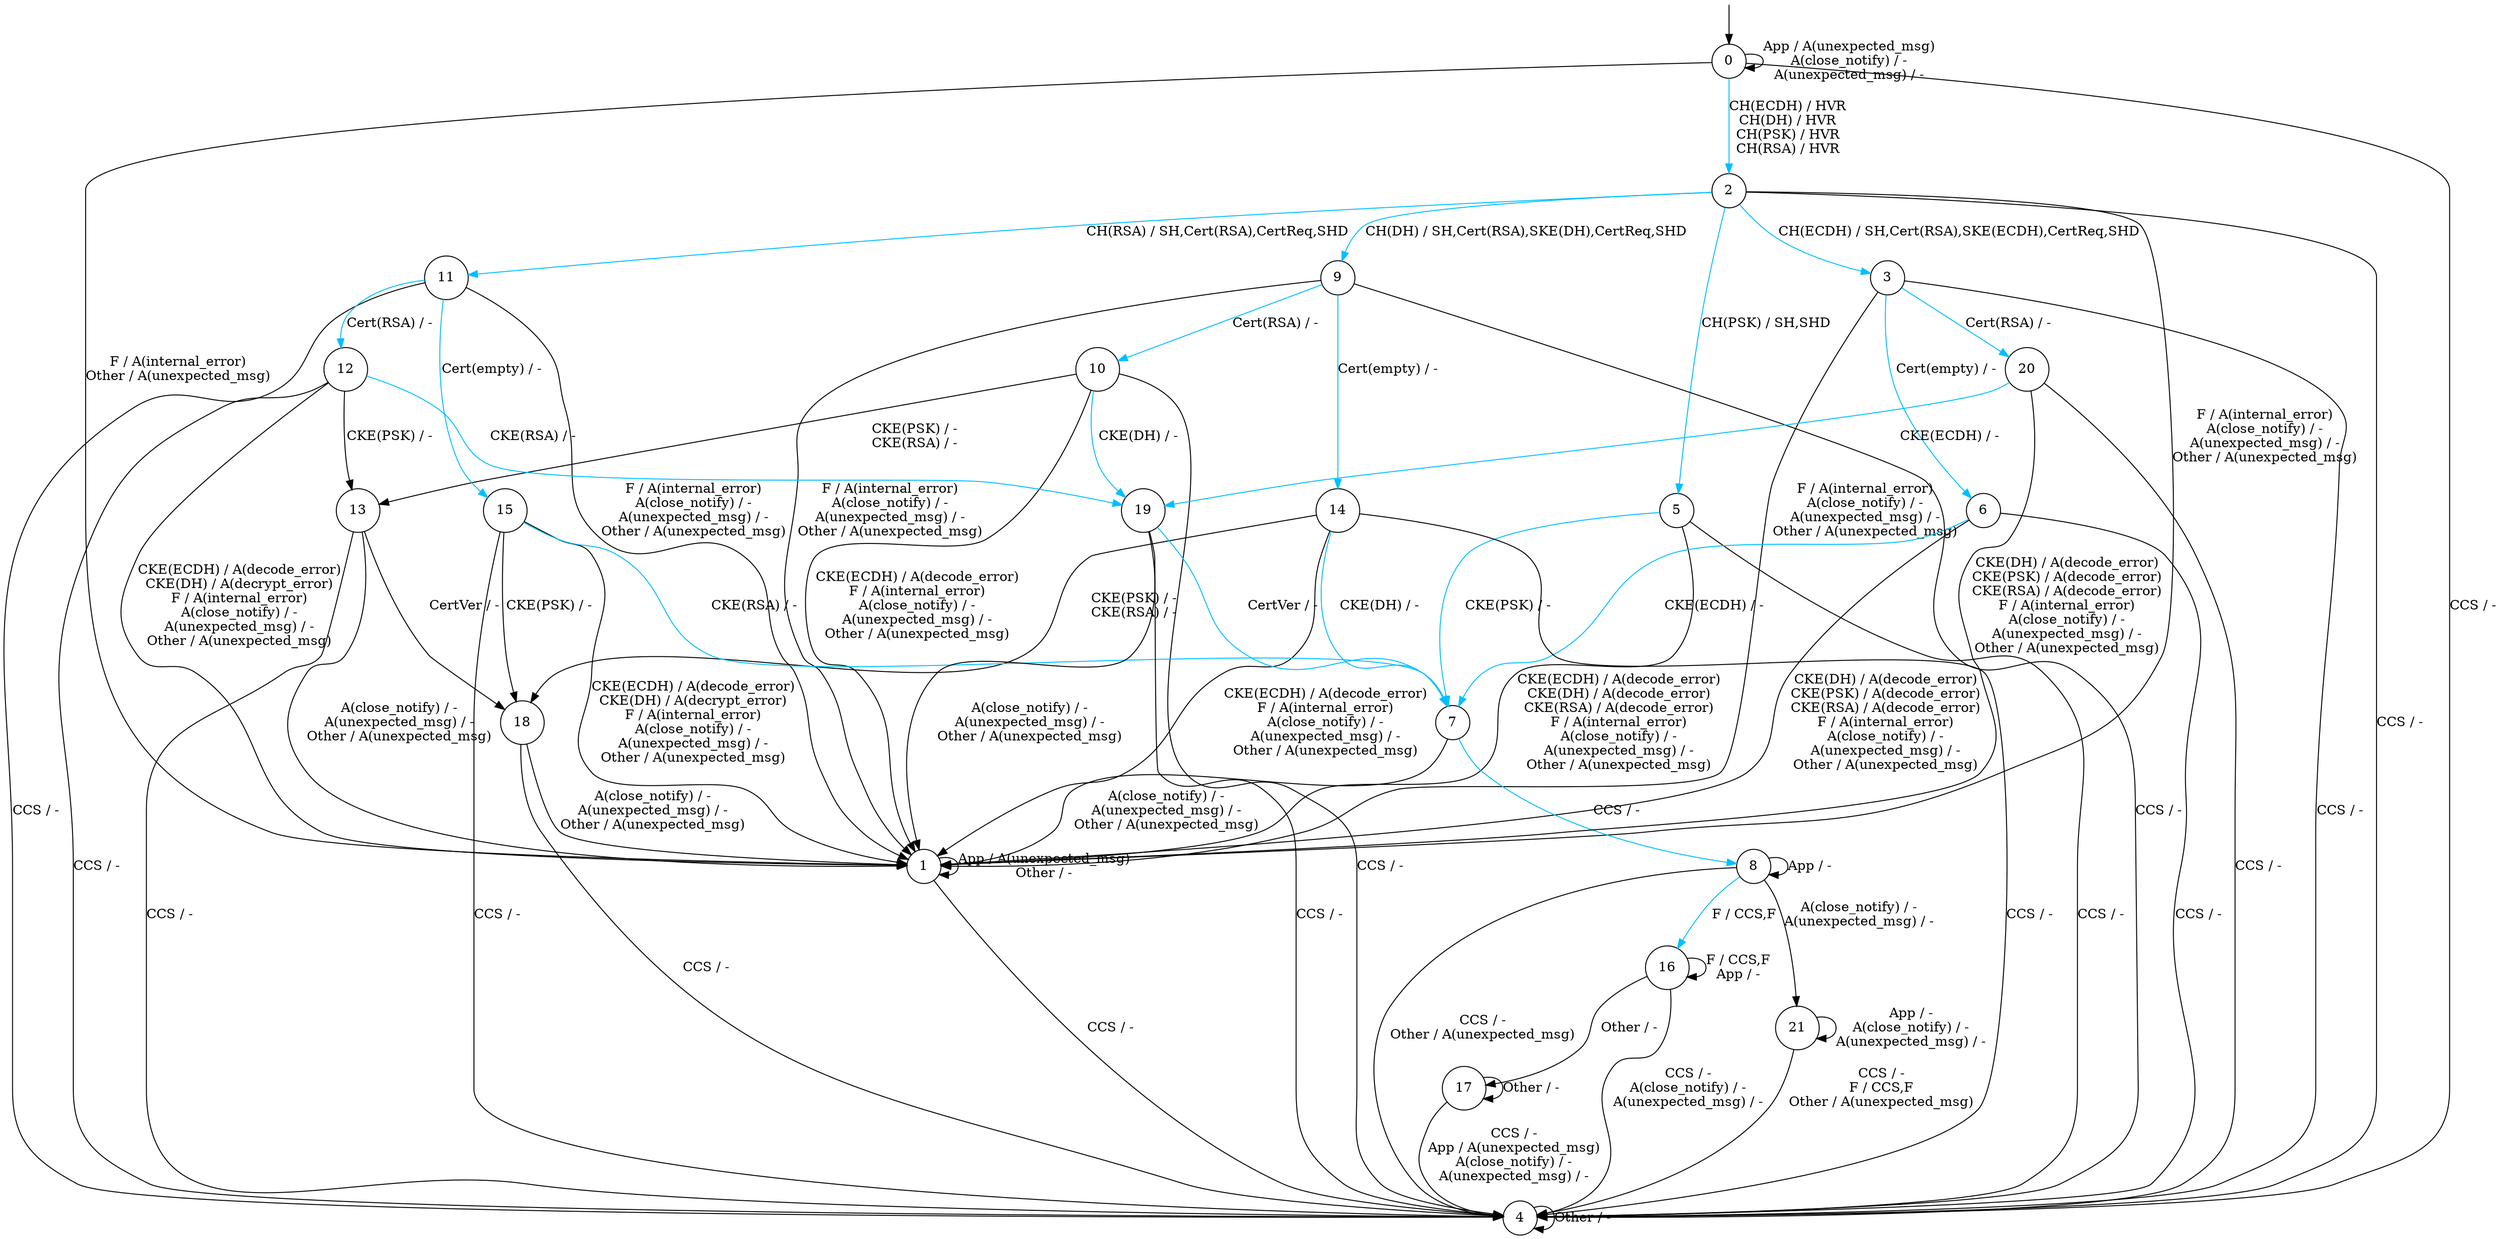 digraph g {
s0 [label="0", shape="circle"];
s1 [label="1", shape="circle"];
s2 [label="2", shape="circle"];
s3 [label="3", shape="circle"];
s4 [label="4", shape="circle"];
s5 [label="5", shape="circle"];
s6 [label="6", shape="circle"];
s7 [label="7", shape="circle"];
s8 [label="8", shape="circle"];
s9 [label="9", shape="circle"];
s10 [label="10", shape="circle"];
s11 [label="11", shape="circle"];
s12 [label="12", shape="circle"];
s13 [label="13", shape="circle"];
s14 [label="14", shape="circle"];
s15 [label="15", shape="circle"];
s16 [label="16", shape="circle"];
s17 [label="17", shape="circle"];
s18 [label="18", shape="circle"];
s19 [label="19", shape="circle"];
s20 [label="20", shape="circle"];
s21 [label="21", shape="circle"];
s0 -> s2  [color="deepskyblue", label="CH(ECDH) / HVR
CH(DH) / HVR
CH(PSK) / HVR
CH(RSA) / HVR"];
s0 -> s4  [label="CCS / -"];
s0 -> s1  [label="F / A(internal_error)
Other / A(unexpected_msg)"];
s0 -> s0  [label="App / A(unexpected_msg)
A(close_notify) / -
A(unexpected_msg) / -"];
s1 -> s4  [label="CCS / -"];
s1 -> s1  [label="App / A(unexpected_msg)
Other / -"];
s2 -> s3  [color="deepskyblue", label="CH(ECDH) / SH,Cert(RSA),SKE(ECDH),CertReq,SHD"];
s2 -> s9  [color="deepskyblue", label="CH(DH) / SH,Cert(RSA),SKE(DH),CertReq,SHD"];
s2 -> s5  [color="deepskyblue", label="CH(PSK) / SH,SHD"];
s2 -> s11  [color="deepskyblue", label="CH(RSA) / SH,Cert(RSA),CertReq,SHD"];
s2 -> s4  [label="CCS / -"];
s2 -> s1  [label="F / A(internal_error)
A(close_notify) / -
A(unexpected_msg) / -
Other / A(unexpected_msg)"];
s3 -> s4  [label="CCS / -"];
s3 -> s1  [label="F / A(internal_error)
A(close_notify) / -
A(unexpected_msg) / -
Other / A(unexpected_msg)"];
s3 -> s20  [color="deepskyblue", label="Cert(RSA) / -"];
s3 -> s6  [color="deepskyblue", label="Cert(empty) / -"];
s4 -> s4  [label="Other / -"];
s5 -> s1  [label="CKE(ECDH) / A(decode_error)
CKE(DH) / A(decode_error)
CKE(RSA) / A(decode_error)
F / A(internal_error)
A(close_notify) / -
A(unexpected_msg) / -
Other / A(unexpected_msg)"];
s5 -> s7  [color="deepskyblue", label="CKE(PSK) / -"];
s5 -> s4  [label="CCS / -"];
s6 -> s7  [color="deepskyblue", label="CKE(ECDH) / -"];
s6 -> s1  [label="CKE(DH) / A(decode_error)
CKE(PSK) / A(decode_error)
CKE(RSA) / A(decode_error)
F / A(internal_error)
A(close_notify) / -
A(unexpected_msg) / -
Other / A(unexpected_msg)"];
s6 -> s4  [label="CCS / -"];
s7 -> s8  [color="deepskyblue", label="CCS / -"];
s7 -> s1  [label="A(close_notify) / -
A(unexpected_msg) / -
Other / A(unexpected_msg)"];
s8 -> s4  [label="CCS / -
Other / A(unexpected_msg)"];
s8 -> s16  [color="deepskyblue", label="F / CCS,F"];
s8 -> s8  [label="App / -"];
s8 -> s21  [label="A(close_notify) / -
A(unexpected_msg) / -"];
s9 -> s4  [label="CCS / -"];
s9 -> s1  [label="F / A(internal_error)
A(close_notify) / -
A(unexpected_msg) / -
Other / A(unexpected_msg)"];
s9 -> s10  [color="deepskyblue", label="Cert(RSA) / -"];
s9 -> s14  [color="deepskyblue", label="Cert(empty) / -"];
s10 -> s1  [label="CKE(ECDH) / A(decode_error)
F / A(internal_error)
A(close_notify) / -
A(unexpected_msg) / -
Other / A(unexpected_msg)"];
s10 -> s19  [color="deepskyblue", label="CKE(DH) / -"];
s10 -> s13  [label="CKE(PSK) / -
CKE(RSA) / -"];
s10 -> s4  [label="CCS / -"];
s11 -> s4  [label="CCS / -"];
s11 -> s1  [label="F / A(internal_error)
A(close_notify) / -
A(unexpected_msg) / -
Other / A(unexpected_msg)"];
s11 -> s12  [color="deepskyblue", label="Cert(RSA) / -"];
s11 -> s15  [color="deepskyblue", label="Cert(empty) / -"];
s12 -> s1  [label="CKE(ECDH) / A(decode_error)
CKE(DH) / A(decrypt_error)
F / A(internal_error)
A(close_notify) / -
A(unexpected_msg) / -
Other / A(unexpected_msg)"];
s12 -> s13  [label="CKE(PSK) / -"];
s12 -> s19  [color="deepskyblue", label="CKE(RSA) / -"];
s12 -> s4  [label="CCS / -"];
s13 -> s4  [label="CCS / -"];
s13 -> s18  [label="CertVer / -"];
s13 -> s1  [label="A(close_notify) / -
A(unexpected_msg) / -
Other / A(unexpected_msg)"];
s14 -> s1  [label="CKE(ECDH) / A(decode_error)
F / A(internal_error)
A(close_notify) / -
A(unexpected_msg) / -
Other / A(unexpected_msg)"];
s14 -> s7  [color="deepskyblue", label="CKE(DH) / -"];
s14 -> s18  [label="CKE(PSK) / -
CKE(RSA) / -"];
s14 -> s4  [label="CCS / -"];
s15 -> s1  [label="CKE(ECDH) / A(decode_error)
CKE(DH) / A(decrypt_error)
F / A(internal_error)
A(close_notify) / -
A(unexpected_msg) / -
Other / A(unexpected_msg)"];
s15 -> s18  [label="CKE(PSK) / -"];
s15 -> s7  [color="deepskyblue", label="CKE(RSA) / -"];
s15 -> s4  [label="CCS / -"];
s16 -> s4  [label="CCS / -
A(close_notify) / -
A(unexpected_msg) / -"];
s16 -> s16  [label="F / CCS,F
App / -"];
s16 -> s17  [label="Other / -"];
s17 -> s4  [label="CCS / -
App / A(unexpected_msg)
A(close_notify) / -
A(unexpected_msg) / -"];
s17 -> s17  [label="Other / -"];
s18 -> s4  [label="CCS / -"];
s18 -> s1  [label="A(close_notify) / -
A(unexpected_msg) / -
Other / A(unexpected_msg)"];
s19 -> s4  [label="CCS / -"];
s19 -> s7  [color="deepskyblue", label="CertVer / -"];
s19 -> s1  [label="A(close_notify) / -
A(unexpected_msg) / -
Other / A(unexpected_msg)"];
s20 -> s19  [color="deepskyblue", label="CKE(ECDH) / -"];
s20 -> s1  [label="CKE(DH) / A(decode_error)
CKE(PSK) / A(decode_error)
CKE(RSA) / A(decode_error)
F / A(internal_error)
A(close_notify) / -
A(unexpected_msg) / -
Other / A(unexpected_msg)"];
s20 -> s4  [label="CCS / -"];
s21 -> s4  [label="CCS / -
F / CCS,F
Other / A(unexpected_msg)"];
s21 -> s21  [label="App / -
A(close_notify) / -
A(unexpected_msg) / -"];
__start0 [height="0", label="", shape="none", width="0"];
__start0 -> s0;
}
